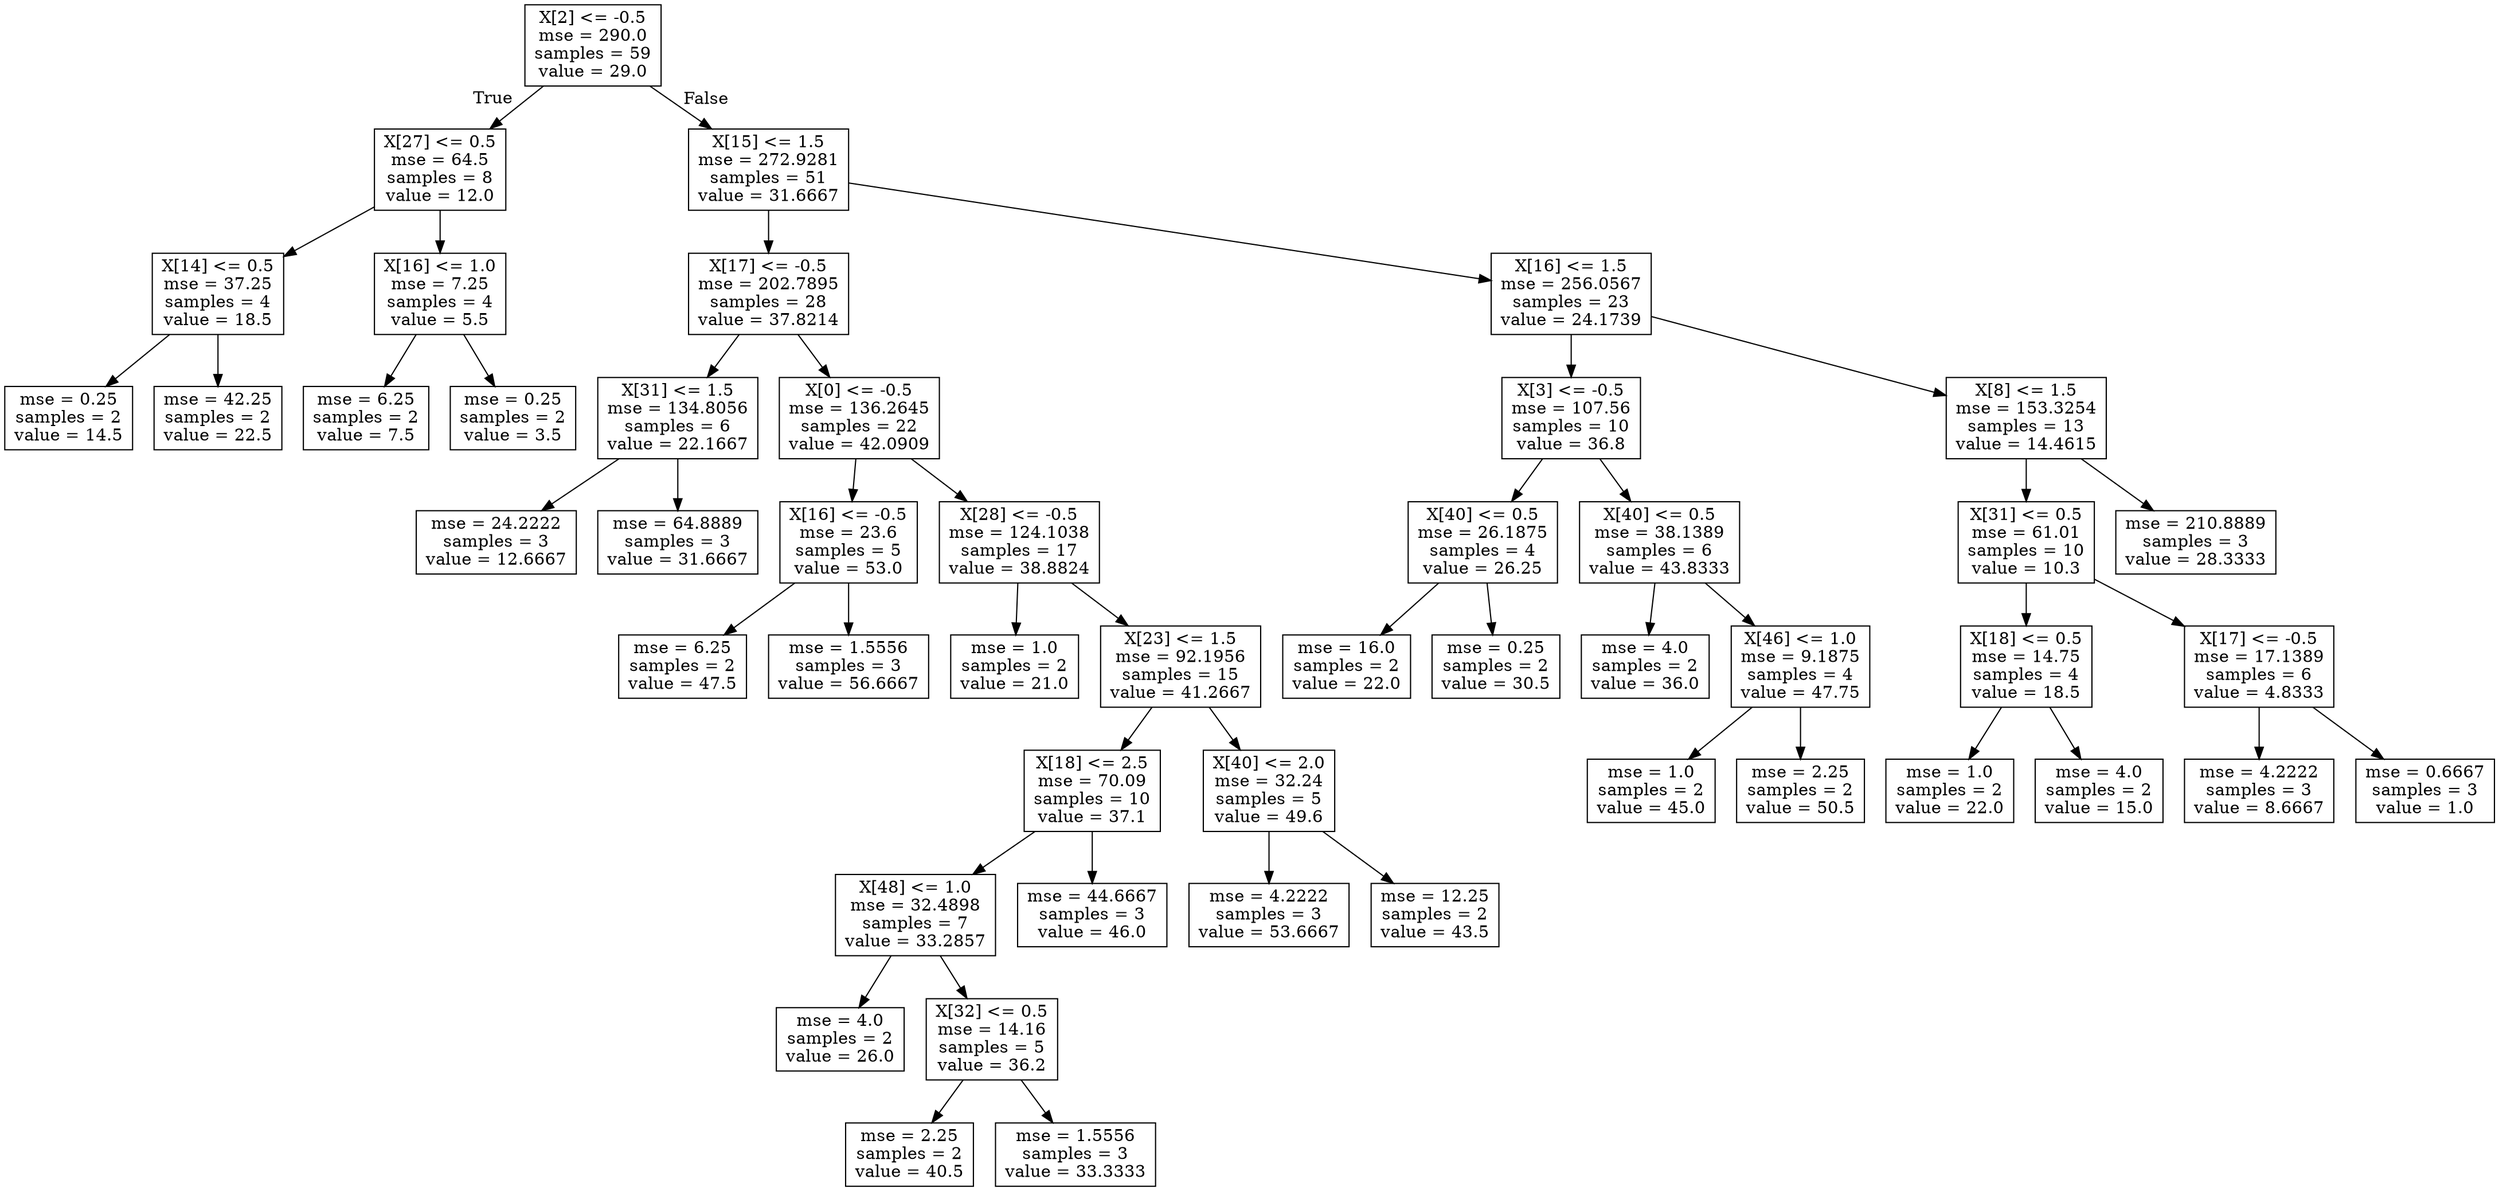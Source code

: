 digraph Tree {
node [shape=box] ;
0 [label="X[2] <= -0.5\nmse = 290.0\nsamples = 59\nvalue = 29.0"] ;
1 [label="X[27] <= 0.5\nmse = 64.5\nsamples = 8\nvalue = 12.0"] ;
0 -> 1 [labeldistance=2.5, labelangle=45, headlabel="True"] ;
2 [label="X[14] <= 0.5\nmse = 37.25\nsamples = 4\nvalue = 18.5"] ;
1 -> 2 ;
3 [label="mse = 0.25\nsamples = 2\nvalue = 14.5"] ;
2 -> 3 ;
4 [label="mse = 42.25\nsamples = 2\nvalue = 22.5"] ;
2 -> 4 ;
5 [label="X[16] <= 1.0\nmse = 7.25\nsamples = 4\nvalue = 5.5"] ;
1 -> 5 ;
6 [label="mse = 6.25\nsamples = 2\nvalue = 7.5"] ;
5 -> 6 ;
7 [label="mse = 0.25\nsamples = 2\nvalue = 3.5"] ;
5 -> 7 ;
8 [label="X[15] <= 1.5\nmse = 272.9281\nsamples = 51\nvalue = 31.6667"] ;
0 -> 8 [labeldistance=2.5, labelangle=-45, headlabel="False"] ;
9 [label="X[17] <= -0.5\nmse = 202.7895\nsamples = 28\nvalue = 37.8214"] ;
8 -> 9 ;
10 [label="X[31] <= 1.5\nmse = 134.8056\nsamples = 6\nvalue = 22.1667"] ;
9 -> 10 ;
11 [label="mse = 24.2222\nsamples = 3\nvalue = 12.6667"] ;
10 -> 11 ;
12 [label="mse = 64.8889\nsamples = 3\nvalue = 31.6667"] ;
10 -> 12 ;
13 [label="X[0] <= -0.5\nmse = 136.2645\nsamples = 22\nvalue = 42.0909"] ;
9 -> 13 ;
14 [label="X[16] <= -0.5\nmse = 23.6\nsamples = 5\nvalue = 53.0"] ;
13 -> 14 ;
15 [label="mse = 6.25\nsamples = 2\nvalue = 47.5"] ;
14 -> 15 ;
16 [label="mse = 1.5556\nsamples = 3\nvalue = 56.6667"] ;
14 -> 16 ;
17 [label="X[28] <= -0.5\nmse = 124.1038\nsamples = 17\nvalue = 38.8824"] ;
13 -> 17 ;
18 [label="mse = 1.0\nsamples = 2\nvalue = 21.0"] ;
17 -> 18 ;
19 [label="X[23] <= 1.5\nmse = 92.1956\nsamples = 15\nvalue = 41.2667"] ;
17 -> 19 ;
20 [label="X[18] <= 2.5\nmse = 70.09\nsamples = 10\nvalue = 37.1"] ;
19 -> 20 ;
21 [label="X[48] <= 1.0\nmse = 32.4898\nsamples = 7\nvalue = 33.2857"] ;
20 -> 21 ;
22 [label="mse = 4.0\nsamples = 2\nvalue = 26.0"] ;
21 -> 22 ;
23 [label="X[32] <= 0.5\nmse = 14.16\nsamples = 5\nvalue = 36.2"] ;
21 -> 23 ;
24 [label="mse = 2.25\nsamples = 2\nvalue = 40.5"] ;
23 -> 24 ;
25 [label="mse = 1.5556\nsamples = 3\nvalue = 33.3333"] ;
23 -> 25 ;
26 [label="mse = 44.6667\nsamples = 3\nvalue = 46.0"] ;
20 -> 26 ;
27 [label="X[40] <= 2.0\nmse = 32.24\nsamples = 5\nvalue = 49.6"] ;
19 -> 27 ;
28 [label="mse = 4.2222\nsamples = 3\nvalue = 53.6667"] ;
27 -> 28 ;
29 [label="mse = 12.25\nsamples = 2\nvalue = 43.5"] ;
27 -> 29 ;
30 [label="X[16] <= 1.5\nmse = 256.0567\nsamples = 23\nvalue = 24.1739"] ;
8 -> 30 ;
31 [label="X[3] <= -0.5\nmse = 107.56\nsamples = 10\nvalue = 36.8"] ;
30 -> 31 ;
32 [label="X[40] <= 0.5\nmse = 26.1875\nsamples = 4\nvalue = 26.25"] ;
31 -> 32 ;
33 [label="mse = 16.0\nsamples = 2\nvalue = 22.0"] ;
32 -> 33 ;
34 [label="mse = 0.25\nsamples = 2\nvalue = 30.5"] ;
32 -> 34 ;
35 [label="X[40] <= 0.5\nmse = 38.1389\nsamples = 6\nvalue = 43.8333"] ;
31 -> 35 ;
36 [label="mse = 4.0\nsamples = 2\nvalue = 36.0"] ;
35 -> 36 ;
37 [label="X[46] <= 1.0\nmse = 9.1875\nsamples = 4\nvalue = 47.75"] ;
35 -> 37 ;
38 [label="mse = 1.0\nsamples = 2\nvalue = 45.0"] ;
37 -> 38 ;
39 [label="mse = 2.25\nsamples = 2\nvalue = 50.5"] ;
37 -> 39 ;
40 [label="X[8] <= 1.5\nmse = 153.3254\nsamples = 13\nvalue = 14.4615"] ;
30 -> 40 ;
41 [label="X[31] <= 0.5\nmse = 61.01\nsamples = 10\nvalue = 10.3"] ;
40 -> 41 ;
42 [label="X[18] <= 0.5\nmse = 14.75\nsamples = 4\nvalue = 18.5"] ;
41 -> 42 ;
43 [label="mse = 1.0\nsamples = 2\nvalue = 22.0"] ;
42 -> 43 ;
44 [label="mse = 4.0\nsamples = 2\nvalue = 15.0"] ;
42 -> 44 ;
45 [label="X[17] <= -0.5\nmse = 17.1389\nsamples = 6\nvalue = 4.8333"] ;
41 -> 45 ;
46 [label="mse = 4.2222\nsamples = 3\nvalue = 8.6667"] ;
45 -> 46 ;
47 [label="mse = 0.6667\nsamples = 3\nvalue = 1.0"] ;
45 -> 47 ;
48 [label="mse = 210.8889\nsamples = 3\nvalue = 28.3333"] ;
40 -> 48 ;
}